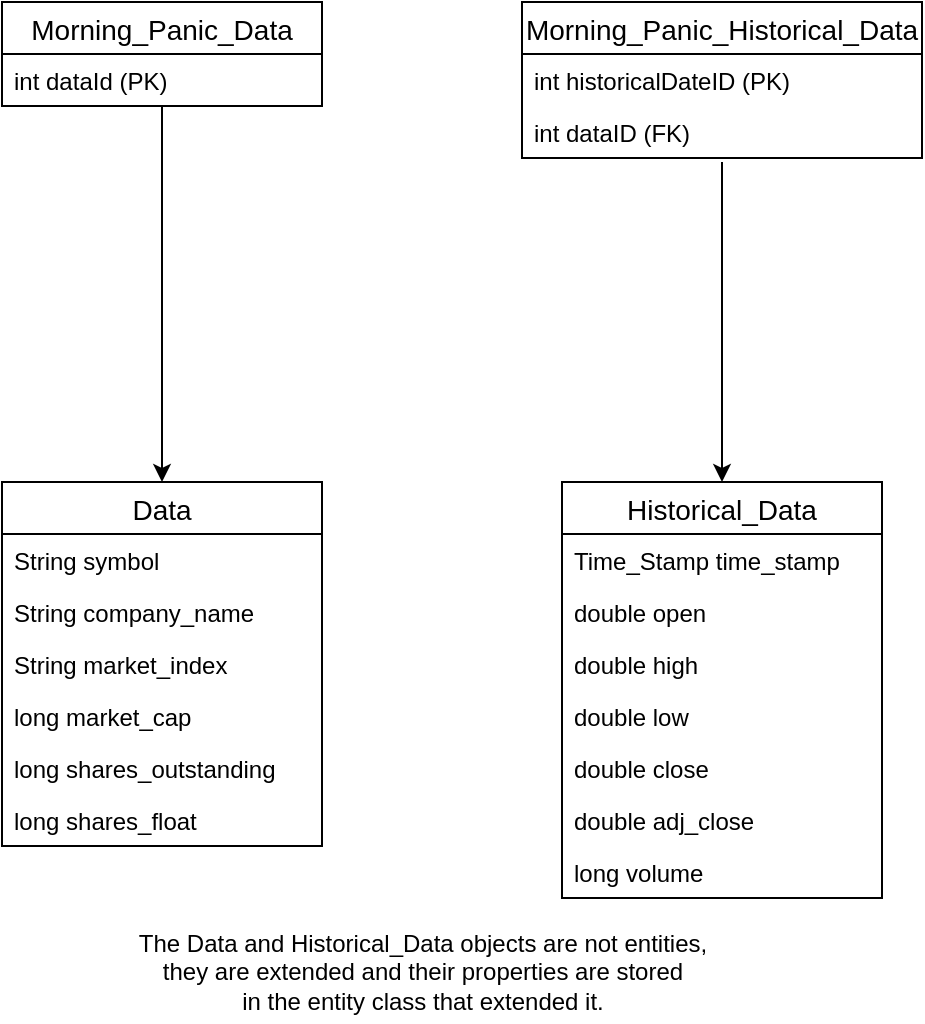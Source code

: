<mxfile version="13.0.9" type="device"><diagram id="leYhUeEB6e_BDgCSs1UT" name="Page-1"><mxGraphModel dx="2142" dy="949" grid="1" gridSize="10" guides="1" tooltips="1" connect="1" arrows="1" fold="1" page="1" pageScale="1" pageWidth="850" pageHeight="1100" math="0" shadow="0"><root><mxCell id="0"/><mxCell id="1" parent="0"/><mxCell id="qLmYS4WDuzZzJub5uDib-8" value="Historical_Data" style="swimlane;fontStyle=0;childLayout=stackLayout;horizontal=1;startSize=26;horizontalStack=0;resizeParent=1;resizeParentMax=0;resizeLast=0;collapsible=1;marginBottom=0;align=center;fontSize=14;" vertex="1" parent="1"><mxGeometry x="320" y="480" width="160" height="208" as="geometry"/></mxCell><mxCell id="qLmYS4WDuzZzJub5uDib-9" value="Time_Stamp time_stamp" style="text;strokeColor=none;fillColor=none;spacingLeft=4;spacingRight=4;overflow=hidden;rotatable=0;points=[[0,0.5],[1,0.5]];portConstraint=eastwest;fontSize=12;" vertex="1" parent="qLmYS4WDuzZzJub5uDib-8"><mxGeometry y="26" width="160" height="26" as="geometry"/></mxCell><mxCell id="qLmYS4WDuzZzJub5uDib-10" value="double open" style="text;strokeColor=none;fillColor=none;spacingLeft=4;spacingRight=4;overflow=hidden;rotatable=0;points=[[0,0.5],[1,0.5]];portConstraint=eastwest;fontSize=12;" vertex="1" parent="qLmYS4WDuzZzJub5uDib-8"><mxGeometry y="52" width="160" height="26" as="geometry"/></mxCell><mxCell id="qLmYS4WDuzZzJub5uDib-12" value="double high" style="text;strokeColor=none;fillColor=none;spacingLeft=4;spacingRight=4;overflow=hidden;rotatable=0;points=[[0,0.5],[1,0.5]];portConstraint=eastwest;fontSize=12;" vertex="1" parent="qLmYS4WDuzZzJub5uDib-8"><mxGeometry y="78" width="160" height="26" as="geometry"/></mxCell><mxCell id="qLmYS4WDuzZzJub5uDib-13" value="double low" style="text;strokeColor=none;fillColor=none;spacingLeft=4;spacingRight=4;overflow=hidden;rotatable=0;points=[[0,0.5],[1,0.5]];portConstraint=eastwest;fontSize=12;" vertex="1" parent="qLmYS4WDuzZzJub5uDib-8"><mxGeometry y="104" width="160" height="26" as="geometry"/></mxCell><mxCell id="qLmYS4WDuzZzJub5uDib-14" value="double close" style="text;strokeColor=none;fillColor=none;spacingLeft=4;spacingRight=4;overflow=hidden;rotatable=0;points=[[0,0.5],[1,0.5]];portConstraint=eastwest;fontSize=12;" vertex="1" parent="qLmYS4WDuzZzJub5uDib-8"><mxGeometry y="130" width="160" height="26" as="geometry"/></mxCell><mxCell id="qLmYS4WDuzZzJub5uDib-15" value="double adj_close" style="text;strokeColor=none;fillColor=none;spacingLeft=4;spacingRight=4;overflow=hidden;rotatable=0;points=[[0,0.5],[1,0.5]];portConstraint=eastwest;fontSize=12;" vertex="1" parent="qLmYS4WDuzZzJub5uDib-8"><mxGeometry y="156" width="160" height="26" as="geometry"/></mxCell><mxCell id="qLmYS4WDuzZzJub5uDib-16" value="long volume" style="text;strokeColor=none;fillColor=none;spacingLeft=4;spacingRight=4;overflow=hidden;rotatable=0;points=[[0,0.5],[1,0.5]];portConstraint=eastwest;fontSize=12;" vertex="1" parent="qLmYS4WDuzZzJub5uDib-8"><mxGeometry y="182" width="160" height="26" as="geometry"/></mxCell><mxCell id="qLmYS4WDuzZzJub5uDib-1" value="Data" style="swimlane;fontStyle=0;childLayout=stackLayout;horizontal=1;startSize=26;horizontalStack=0;resizeParent=1;resizeParentMax=0;resizeLast=0;collapsible=1;marginBottom=0;align=center;fontSize=14;" vertex="1" parent="1"><mxGeometry x="40" y="480" width="160" height="182" as="geometry"/></mxCell><mxCell id="qLmYS4WDuzZzJub5uDib-2" value="String symbol" style="text;strokeColor=none;fillColor=none;spacingLeft=4;spacingRight=4;overflow=hidden;rotatable=0;points=[[0,0.5],[1,0.5]];portConstraint=eastwest;fontSize=12;" vertex="1" parent="qLmYS4WDuzZzJub5uDib-1"><mxGeometry y="26" width="160" height="26" as="geometry"/></mxCell><mxCell id="qLmYS4WDuzZzJub5uDib-3" value="String company_name" style="text;strokeColor=none;fillColor=none;spacingLeft=4;spacingRight=4;overflow=hidden;rotatable=0;points=[[0,0.5],[1,0.5]];portConstraint=eastwest;fontSize=12;" vertex="1" parent="qLmYS4WDuzZzJub5uDib-1"><mxGeometry y="52" width="160" height="26" as="geometry"/></mxCell><mxCell id="qLmYS4WDuzZzJub5uDib-4" value="String market_index" style="text;strokeColor=none;fillColor=none;spacingLeft=4;spacingRight=4;overflow=hidden;rotatable=0;points=[[0,0.5],[1,0.5]];portConstraint=eastwest;fontSize=12;" vertex="1" parent="qLmYS4WDuzZzJub5uDib-1"><mxGeometry y="78" width="160" height="26" as="geometry"/></mxCell><mxCell id="qLmYS4WDuzZzJub5uDib-5" value="long market_cap" style="text;strokeColor=none;fillColor=none;spacingLeft=4;spacingRight=4;overflow=hidden;rotatable=0;points=[[0,0.5],[1,0.5]];portConstraint=eastwest;fontSize=12;" vertex="1" parent="qLmYS4WDuzZzJub5uDib-1"><mxGeometry y="104" width="160" height="26" as="geometry"/></mxCell><mxCell id="qLmYS4WDuzZzJub5uDib-6" value="long shares_outstanding" style="text;strokeColor=none;fillColor=none;spacingLeft=4;spacingRight=4;overflow=hidden;rotatable=0;points=[[0,0.5],[1,0.5]];portConstraint=eastwest;fontSize=12;" vertex="1" parent="qLmYS4WDuzZzJub5uDib-1"><mxGeometry y="130" width="160" height="26" as="geometry"/></mxCell><mxCell id="qLmYS4WDuzZzJub5uDib-7" value="long shares_float" style="text;strokeColor=none;fillColor=none;spacingLeft=4;spacingRight=4;overflow=hidden;rotatable=0;points=[[0,0.5],[1,0.5]];portConstraint=eastwest;fontSize=12;" vertex="1" parent="qLmYS4WDuzZzJub5uDib-1"><mxGeometry y="156" width="160" height="26" as="geometry"/></mxCell><mxCell id="qLmYS4WDuzZzJub5uDib-18" value="Morning_Panic_Historical_Data" style="swimlane;fontStyle=0;childLayout=stackLayout;horizontal=1;startSize=26;horizontalStack=0;resizeParent=1;resizeParentMax=0;resizeLast=0;collapsible=1;marginBottom=0;align=center;fontSize=14;" vertex="1" parent="1"><mxGeometry x="300" y="240" width="200" height="78" as="geometry"/></mxCell><mxCell id="qLmYS4WDuzZzJub5uDib-19" value="int historicalDateID (PK)" style="text;strokeColor=none;fillColor=none;spacingLeft=4;spacingRight=4;overflow=hidden;rotatable=0;points=[[0,0.5],[1,0.5]];portConstraint=eastwest;fontSize=12;" vertex="1" parent="qLmYS4WDuzZzJub5uDib-18"><mxGeometry y="26" width="200" height="26" as="geometry"/></mxCell><mxCell id="qLmYS4WDuzZzJub5uDib-20" value="int dataID (FK)" style="text;strokeColor=none;fillColor=none;spacingLeft=4;spacingRight=4;overflow=hidden;rotatable=0;points=[[0,0.5],[1,0.5]];portConstraint=eastwest;fontSize=12;" vertex="1" parent="qLmYS4WDuzZzJub5uDib-18"><mxGeometry y="52" width="200" height="26" as="geometry"/></mxCell><mxCell id="qLmYS4WDuzZzJub5uDib-22" value="Morning_Panic_Data" style="swimlane;fontStyle=0;childLayout=stackLayout;horizontal=1;startSize=26;horizontalStack=0;resizeParent=1;resizeParentMax=0;resizeLast=0;collapsible=1;marginBottom=0;align=center;fontSize=14;" vertex="1" parent="1"><mxGeometry x="40" y="240" width="160" height="52" as="geometry"/></mxCell><mxCell id="qLmYS4WDuzZzJub5uDib-23" value="int dataId (PK)" style="text;strokeColor=none;fillColor=none;spacingLeft=4;spacingRight=4;overflow=hidden;rotatable=0;points=[[0,0.5],[1,0.5]];portConstraint=eastwest;fontSize=12;" vertex="1" parent="qLmYS4WDuzZzJub5uDib-22"><mxGeometry y="26" width="160" height="26" as="geometry"/></mxCell><mxCell id="qLmYS4WDuzZzJub5uDib-26" style="edgeStyle=orthogonalEdgeStyle;rounded=0;orthogonalLoop=1;jettySize=auto;html=1;" edge="1" parent="1" source="qLmYS4WDuzZzJub5uDib-23" target="qLmYS4WDuzZzJub5uDib-1"><mxGeometry relative="1" as="geometry"><Array as="points"><mxPoint x="120" y="350"/><mxPoint x="120" y="350"/></Array></mxGeometry></mxCell><mxCell id="qLmYS4WDuzZzJub5uDib-27" style="edgeStyle=orthogonalEdgeStyle;rounded=0;orthogonalLoop=1;jettySize=auto;html=1;" edge="1" parent="1" target="qLmYS4WDuzZzJub5uDib-8"><mxGeometry relative="1" as="geometry"><mxPoint x="400" y="320" as="sourcePoint"/><Array as="points"><mxPoint x="400" y="380"/><mxPoint x="400" y="380"/></Array></mxGeometry></mxCell><mxCell id="qLmYS4WDuzZzJub5uDib-28" value="The Data and Historical_Data objects are not entities, &lt;br&gt;they are extended&amp;nbsp;and their properties are stored &lt;br&gt;in the entity class that extended it." style="text;html=1;align=center;verticalAlign=middle;resizable=0;points=[];autosize=1;" vertex="1" parent="1"><mxGeometry x="90" y="700" width="320" height="50" as="geometry"/></mxCell></root></mxGraphModel></diagram></mxfile>